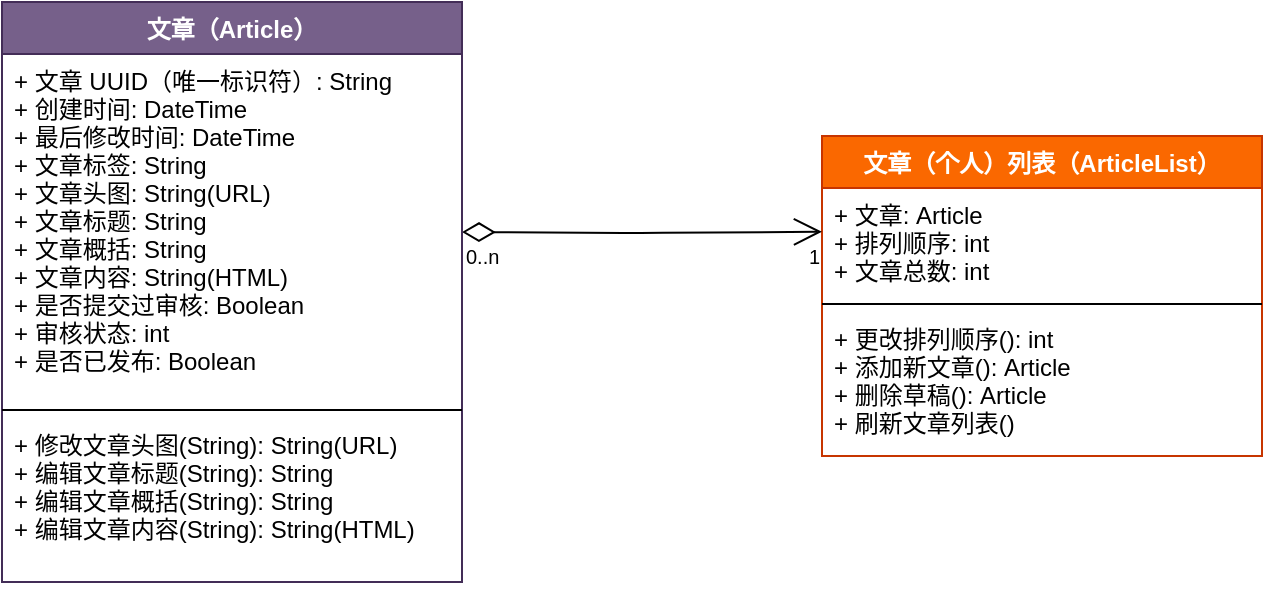 <mxfile version="11.3.0" type="device" pages="1"><diagram id="kLkyTT4RMx1ix4jsi-1U" name="Page-1"><mxGraphModel dx="971" dy="557" grid="1" gridSize="10" guides="1" tooltips="1" connect="1" arrows="1" fold="1" page="1" pageScale="1" pageWidth="827" pageHeight="1169" math="0" shadow="0"><root><mxCell id="0"/><mxCell id="1" parent="0"/><mxCell id="Ti4ZMPMJqMCMMFEq8_RY-5" value="文章（个人）列表（ArticleList）" style="swimlane;fontStyle=1;align=center;verticalAlign=top;childLayout=stackLayout;horizontal=1;startSize=26;horizontalStack=0;resizeParent=1;resizeParentMax=0;resizeLast=0;collapsible=1;marginBottom=0;fillColor=#fa6800;strokeColor=#C73500;fontColor=#ffffff;" parent="1" vertex="1"><mxGeometry x="560" y="280" width="220" height="160" as="geometry"><mxRectangle x="170" y="300" width="130" height="26" as="alternateBounds"/></mxGeometry></mxCell><mxCell id="Ti4ZMPMJqMCMMFEq8_RY-6" value="+ 文章: Article&#10;+ 排列顺序: int&#10;+ 文章总数: int" style="text;strokeColor=none;fillColor=none;align=left;verticalAlign=top;spacingLeft=4;spacingRight=4;overflow=hidden;rotatable=0;points=[[0,0.5],[1,0.5]];portConstraint=eastwest;spacing=2;imageAspect=1;noLabel=0;" parent="Ti4ZMPMJqMCMMFEq8_RY-5" vertex="1"><mxGeometry y="26" width="220" height="54" as="geometry"/></mxCell><mxCell id="Ti4ZMPMJqMCMMFEq8_RY-7" value="" style="line;strokeWidth=1;fillColor=none;align=left;verticalAlign=middle;spacingTop=-1;spacingLeft=3;spacingRight=3;rotatable=0;labelPosition=right;points=[];portConstraint=eastwest;" parent="Ti4ZMPMJqMCMMFEq8_RY-5" vertex="1"><mxGeometry y="80" width="220" height="8" as="geometry"/></mxCell><mxCell id="Ti4ZMPMJqMCMMFEq8_RY-8" value="+ 更改排列顺序(): int&#10;+ 添加新文章(): Article&#10;+ 删除草稿(): Article&#10;+ 刷新文章列表()" style="text;strokeColor=none;fillColor=none;align=left;verticalAlign=top;spacingLeft=4;spacingRight=4;overflow=hidden;rotatable=0;points=[[0,0.5],[1,0.5]];portConstraint=eastwest;" parent="Ti4ZMPMJqMCMMFEq8_RY-5" vertex="1"><mxGeometry y="88" width="220" height="72" as="geometry"/></mxCell><mxCell id="u_Amnj8Bzy8ea6P_zlU7-4" value="" style="endArrow=open;html=1;endSize=12;startArrow=diamondThin;startSize=14;startFill=0;edgeStyle=orthogonalEdgeStyle;entryX=0;entryY=0.405;entryDx=0;entryDy=0;entryPerimeter=0;" edge="1" parent="1" target="Ti4ZMPMJqMCMMFEq8_RY-6"><mxGeometry relative="1" as="geometry"><mxPoint x="380" y="328" as="sourcePoint"/><mxPoint x="470" y="340" as="targetPoint"/></mxGeometry></mxCell><mxCell id="u_Amnj8Bzy8ea6P_zlU7-5" value="0..n" style="resizable=0;html=1;align=left;verticalAlign=top;labelBackgroundColor=#ffffff;fontSize=10;" connectable="0" vertex="1" parent="u_Amnj8Bzy8ea6P_zlU7-4"><mxGeometry x="-1" relative="1" as="geometry"/></mxCell><mxCell id="u_Amnj8Bzy8ea6P_zlU7-6" value="1" style="resizable=0;html=1;align=right;verticalAlign=top;labelBackgroundColor=#ffffff;fontSize=10;" connectable="0" vertex="1" parent="u_Amnj8Bzy8ea6P_zlU7-4"><mxGeometry x="1" relative="1" as="geometry"/></mxCell><mxCell id="u_Amnj8Bzy8ea6P_zlU7-7" value="文章（Article）&#10;" style="swimlane;fontStyle=1;align=center;verticalAlign=top;childLayout=stackLayout;horizontal=1;startSize=26;horizontalStack=0;resizeParent=1;resizeParentMax=0;resizeLast=0;collapsible=1;marginBottom=0;fillColor=#76608a;strokeColor=#432D57;fontColor=#ffffff;" vertex="1" parent="1"><mxGeometry x="150" y="213" width="230" height="290" as="geometry"><mxRectangle x="170" y="300" width="130" height="26" as="alternateBounds"/></mxGeometry></mxCell><mxCell id="u_Amnj8Bzy8ea6P_zlU7-8" value="+ 文章 UUID（唯一标识符）: String&#10;+ 创建时间: DateTime&#10;+ 最后修改时间: DateTime&#10;+ 文章标签: String&#10;+ 文章头图: String(URL)&#10;+ 文章标题: String&#10;+ 文章概括: String&#10;+ 文章内容: String(HTML)&#10;+ 是否提交过审核: Boolean&#10;+ 审核状态: int&#10;+ 是否已发布: Boolean" style="text;strokeColor=none;fillColor=none;align=left;verticalAlign=top;spacingLeft=4;spacingRight=4;overflow=hidden;rotatable=0;points=[[0,0.5],[1,0.5]];portConstraint=eastwest;spacing=2;imageAspect=1;noLabel=0;" vertex="1" parent="u_Amnj8Bzy8ea6P_zlU7-7"><mxGeometry y="26" width="230" height="174" as="geometry"/></mxCell><mxCell id="u_Amnj8Bzy8ea6P_zlU7-9" value="" style="line;strokeWidth=1;fillColor=none;align=left;verticalAlign=middle;spacingTop=-1;spacingLeft=3;spacingRight=3;rotatable=0;labelPosition=right;points=[];portConstraint=eastwest;" vertex="1" parent="u_Amnj8Bzy8ea6P_zlU7-7"><mxGeometry y="200" width="230" height="8" as="geometry"/></mxCell><mxCell id="u_Amnj8Bzy8ea6P_zlU7-10" value="+ 修改文章头图(String): String(URL)&#10;+ 编辑文章标题(String): String&#10;+ 编辑文章概括(String): String&#10;+ 编辑文章内容(String): String(HTML)" style="text;strokeColor=none;fillColor=none;align=left;verticalAlign=top;spacingLeft=4;spacingRight=4;overflow=hidden;rotatable=0;points=[[0,0.5],[1,0.5]];portConstraint=eastwest;" vertex="1" parent="u_Amnj8Bzy8ea6P_zlU7-7"><mxGeometry y="208" width="230" height="82" as="geometry"/></mxCell></root></mxGraphModel></diagram></mxfile>